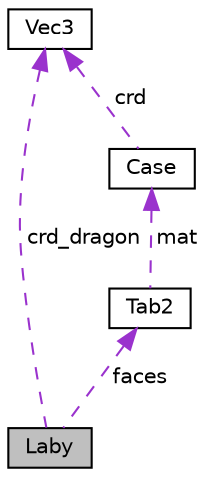digraph "Laby"
{
 // LATEX_PDF_SIZE
  edge [fontname="Helvetica",fontsize="10",labelfontname="Helvetica",labelfontsize="10"];
  node [fontname="Helvetica",fontsize="10",shape=record];
  Node1 [label="Laby",height=0.2,width=0.4,color="black", fillcolor="grey75", style="filled", fontcolor="black",tooltip=" "];
  Node2 -> Node1 [dir="back",color="darkorchid3",fontsize="10",style="dashed",label=" crd_dragon" ,fontname="Helvetica"];
  Node2 [label="Vec3",height=0.2,width=0.4,color="black", fillcolor="white", style="filled",URL="$struct_vec3.html",tooltip=" "];
  Node3 -> Node1 [dir="back",color="darkorchid3",fontsize="10",style="dashed",label=" faces" ,fontname="Helvetica"];
  Node3 [label="Tab2",height=0.2,width=0.4,color="black", fillcolor="white", style="filled",URL="$struct_tab2.html",tooltip=" "];
  Node4 -> Node3 [dir="back",color="darkorchid3",fontsize="10",style="dashed",label=" mat" ,fontname="Helvetica"];
  Node4 [label="Case",height=0.2,width=0.4,color="black", fillcolor="white", style="filled",URL="$struct_case.html",tooltip=" "];
  Node2 -> Node4 [dir="back",color="darkorchid3",fontsize="10",style="dashed",label=" crd" ,fontname="Helvetica"];
}
